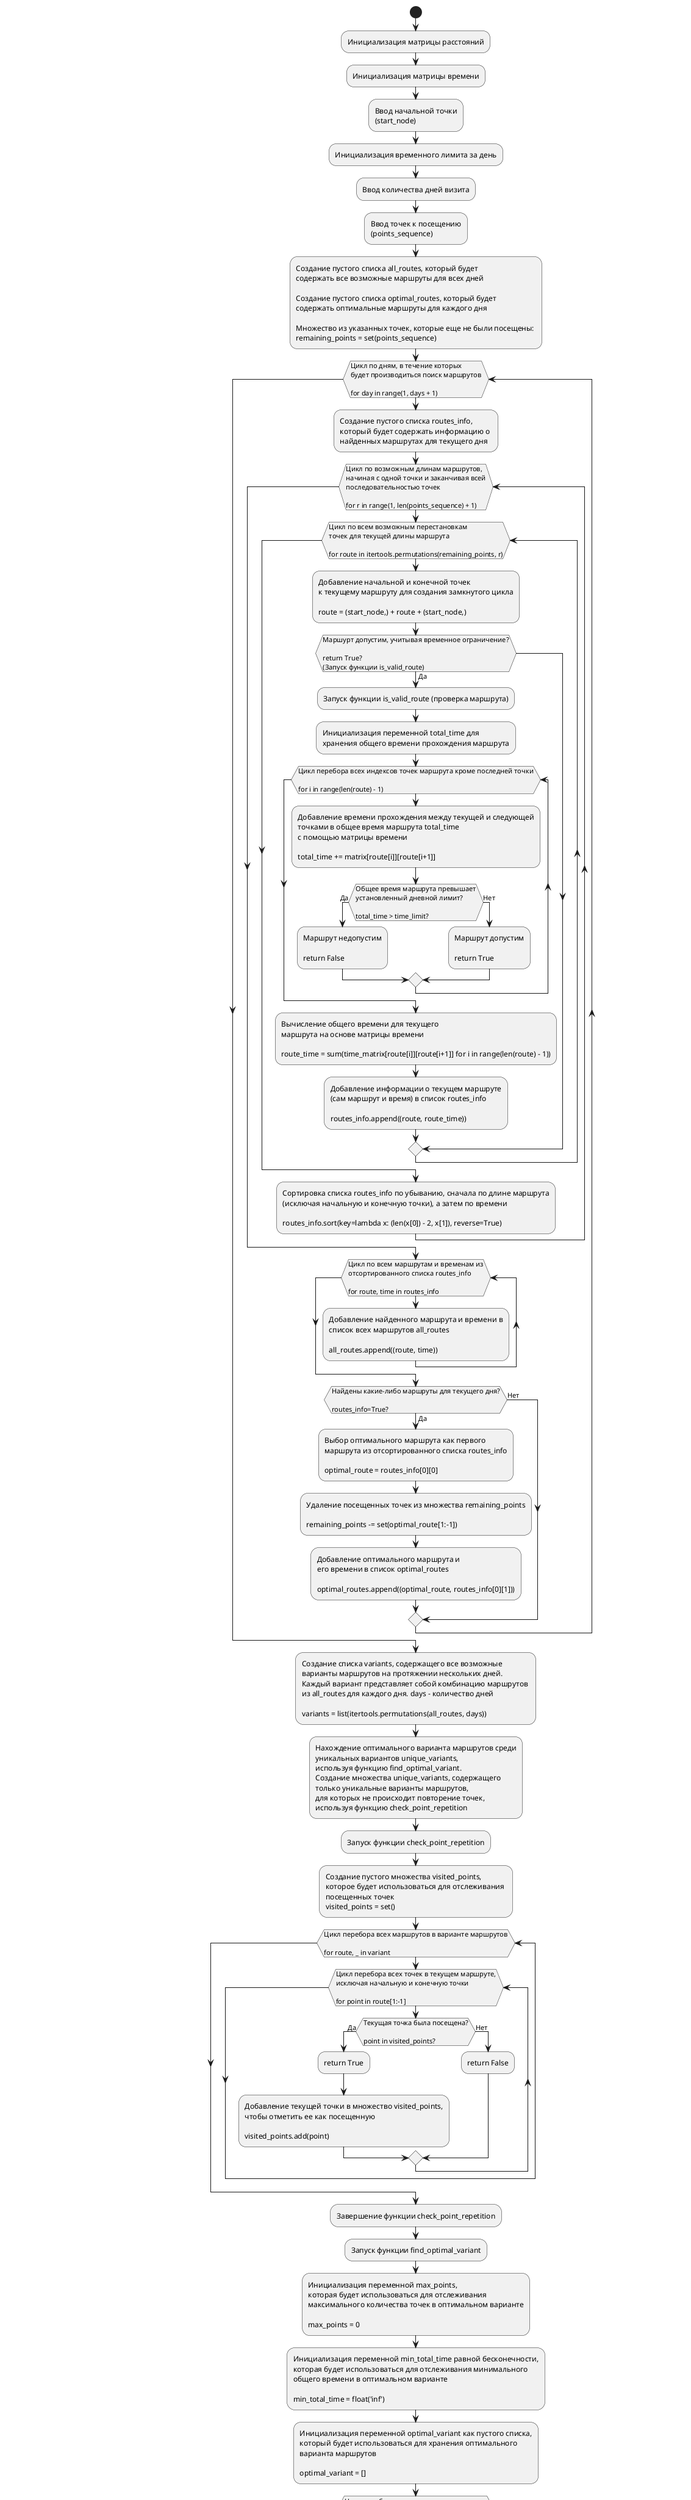 @startuml Алгоритм полного перебора за несколько дней

start

:Инициализация матрицы расстояний;
:Инициализация матрицы времени;
:Ввод начальной точки
(start_node);
:Инициализация временного лимита за день;
:Ввод количества дней визита;
:Ввод точек к посещению
(points_sequence);

:Создание пустого списка all_routes, который будет 
содержать все возможные маршруты для всех дней

Создание пустого списка optimal_routes, который будет 
содержать оптимальные маршруты для каждого дня

Множество из указанных точек, которые еще не были посещены: 
remaining_points = set(points_sequence);


while (Цикл по дням, в течение которых\nбудет производиться поиск маршрутов\n\nfor day in range(1, days + 1))
    :Создание пустого списка routes_info, 
    который будет содержать информацию о 
    найденных маршрутах для текущего дня;
    
    while (Цикл по возможным длинам маршрутов,\nначиная с одной точки и заканчивая всей\nпоследовательностью точек\n\nfor r in range(1, len(points_sequence) + 1))
        
        while (Цикл по всем возможным перестановкам\nточек для текущей длины маршрута\n\nfor route in itertools.permutations(remaining_points, r))
            :Добавление начальной и конечной точек 
            к текущему маршруту для создания замкнутого цикла
            
            route = (start_node,) + route + (start_node,);

            if (Маршурт допустим, учитывая временное ограничение?\n\nreturn True?\n(Запуск функции is_valid_route)) then (Да)
                'УДАЛИТЬ ИЛИ НЕТ?'
                '____________________________________________________________________________________________________________'
                :Запуск функции is_valid_route (проверка маршрута);
                
                :Инициализация переменной total_time для 
                хранения общего времени прохождения маршрута;

                while (Цикл перебора всех индексов точек маршрута кроме последней точки\n\nfor i in range(len(route) - 1))
                    :Добавление времени прохождения между текущей и следующей 
                    точками в общее время маршрута total_time 
                    c помощью матрицы времени
                    
                    total_time += matrix[route[i]][route[i+1]];

                    if (Общее время маршрута превышает\nустановленный дневной лимит?\n\ntotal_time > time_limit?) then (Да)
                        :Маршрут недопустим
                        
                        return False;
                    else (Нет)
                        :Маршрут допустим
                        
                        return True;
                    endif
                endwhile        
                '____________________________________________________________________________________________________________'

                :Вычисление общего времени для текущего 
                маршрута на основе матрицы времени
                
                route_time = sum(time_matrix[route[i]][route[i+1]] for i in range(len(route) - 1));

                :Добавление информации о текущем маршруте 
                (сам маршрут и время) в список routes_info
                
                routes_info.append((route, route_time));
            endif
        endwhile
        :Сортировка списка routes_info по убыванию, сначала по длине маршрута 
        (исключая начальную и конечную точки), а затем по времени
        
        routes_info.sort(key=lambda x: (len(x[0]) - 2, x[1]), reverse=True);
    endwhile
    
    while (Цикл по всем маршрутам и временам из\nотсортированного списка routes_info\n\nfor route, time in routes_info)
    :Добавление найденного маршрута и времени в 
    список всех маршрутов all_routes
    
    all_routes.append((route, time));
    endwhile

    if (Найдены какие-либо маршруты для текущего дня?\n\nroutes_info=True?) then (Да)
        :Выбор оптимального маршрута как первого 
        маршрута из отсортированного списка routes_info
        
        optimal_route = routes_info[0][0];

        :Удаление посещенных точек из множества remaining_points
        
        remaining_points -= set(optimal_route[1:-1]);

        :Добавление оптимального маршрута и 
        его времени в список optimal_routes
        
        optimal_routes.append((optimal_route, routes_info[0][1]));

    else (Нет)
    endif
endwhile

:Создание списка variants, содержащего все возможные 
варианты маршрутов на протяжении нескольких дней. 
Каждый вариант представляет собой комбинацию маршрутов 
из all_routes для каждого дня. days - количество дней

variants = list(itertools.permutations(all_routes, days));

:Нахождение оптимального варианта маршрутов среди 
уникальных вариантов unique_variants, 
используя функцию find_optimal_variant.
Создание множества unique_variants, содержащего 
только уникальные варианты маршрутов, 
для которых не происходит повторение точек, 
используя функцию check_point_repetition;

:Запуск функции check_point_repetition;
:Создание пустого множества visited_points, 
которое будет использоваться для отслеживания 
посещенных точек
visited_points = set();
while (Цикл перебора всех маршрутов в варианте маршрутов\n\nfor route, _ in variant)

    while (Цикл перебора всех точек в текущем маршруте,\nисключая начальную и конечную точки\n\nfor point in route[1:-1])
    
    if (Текущая точка была посещена?\n\npoint in visited_points?) then (Да)
        :return True;
        :Добавление текущей точки в множество visited_points, 
        чтобы отметить ее как посещенную
        
        visited_points.add(point);
    else (Нет)
        :return False;
    endif

    endwhile
endwhile
:Завершение функции check_point_repetition;


:Запуск функции find_optimal_variant;
:Инициализация переменной max_points, 
которая будет использоваться для отслеживания 
максимального количества точек в оптимальном варианте

max_points = 0;
:Инициализация переменной min_total_time равной бесконечности, 
которая будет использоваться для отслеживания минимального 
общего времени в оптимальном варианте

min_total_time = float('inf');
:Инициализация переменной optimal_variant как пустого списка, 
который будет использоваться для хранения оптимального 
варианта маршрутов

optimal_variant = [];

while (Цикл перебора всех вариантов маршрутов\n\nfor variant in variants)
    :Вычисление общего времени для текущего варианта 
    маршрутов суммой времени каждого маршрута
    
    total_time = sum(time for _, time in variant);

    :Вычисление количества точек в первом маршруте 
    текущего варианта маршрутов, исключая начальную 
    и конечную точки
    
    points = sum(1 for point in variant[0][0][1:-1]);

    if (Текущий вариант содержит больше точек или\nон содержит то же количество точек,\nно при этом общее время меньше?\n\npoints > max_points or\n(points == max_points and total_time < min_total_time)?) then (Да)
            :max_points = points;
            :min_total_time = total_time;
            :optimal_variant = variant;

        else (Нет)
    endif
endwhile
:Завершение функции find_optimal_variant;

if (Оптимальный вариант маршрутов найден?\n\noptimal_variant=True?) then (Да)
    :Вывод: ''Решение полным 
    перебором за несколько дней:'';

    :Вычисление общего времени всех 
    маршрутов в оптимальном варианте
    
    total_time = sum(time for _, time in optimal_variant);

    if (Общее время=0?\n\ntotal_time == 0?) then (Да)
        :Вывод: ''Оптимальный маршрут не найден'';

        else (Нет)
        while (Цикл перебора всех маршрутов и\nвремени в оптимальном варианте,\nиспользуя функцию enumerate для\nдобавления индекса дня начиная с 1\n\nfor i, (route, time) in enumerate(optimal_variant, start=1))
        :Вычисление общего расстояния для текущего маршрута, 
        суммируя расстояния между каждой парой последовательных точек
        
        total_distance = sum(distance_matrix[route[i-1]][route[i]] for i in range(1, len(route)));
        
        :Вывод информации о текущем маршруте, 
        включая день, сам маршрут, время и общее расстояние;
        endwhile

        :Создание пустого множества optimal_points, 
        которое будет содержать все точки, 
        учтенные в оптимальном решении
        
        optimal_points = set();

        while (Цикл перебора всех маршрутов в оптимальном варианте\n\nfor route, _ in optimal_variant)
        :Обновление множества optimal_points, 
        добавляя все точки из текущего маршрута, 
        исключая начальную и конечную точки
        
        optimal_points.update(route[1:-1]);
        endwhile

        :Вычисление множества missing_points, 
        содержащего точки из points_sequence, 
        которые не учтены в оптимальном решении
        
        missing_points = set(points_sequence) - optimal_points;

        if (Есть ли пропущенные точки\nв оптимальном решении?\n\nmissing_points=True?) then (Да)
            :Вывод несоблюденных точек;
            else (Нет)
        endif
    endif
    
    else (Нет)
        :Вывод: ''Невозможно построить 
        маршруты полным перебором.

        Попробуйте уменьшить количество 
        точек или увеличить дни пребывания'';
endif
stop

@enduml
